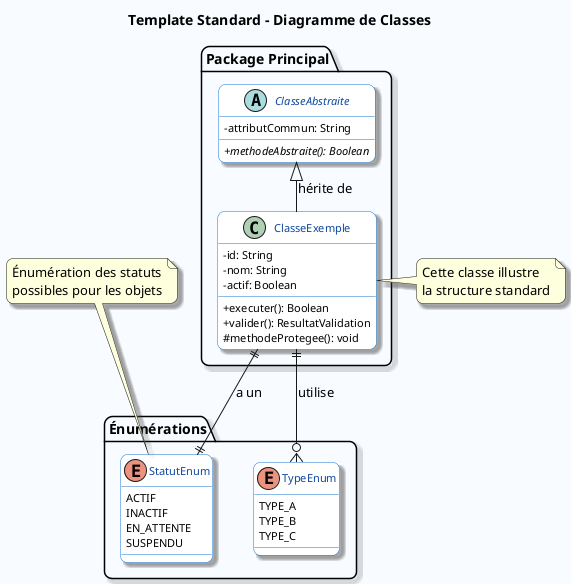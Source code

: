 @startuml TemplateStandardClasse
' ========================================
' TEMPLATE STANDARD DIAGRAMME DE CLASSE KYC
' Structure standardisée - NE PAS modifier les couleurs
' ========================================

' Configuration du style standard bleu
skinparam linetype polyline
skinparam backgroundColor #F8FBFF
skinparam classBackgroundColor #E3F2FD    ' OBLIGATOIRE: Bleu clair
skinparam classBorderColor #1976D2
skinparam classFontColor #0D47A1
skinparam classFontSize 12
skinparam classAttributeFontSize 11
skinparam classMethodFontSize 11
skinparam classAttributeIconSize 0
skinparam shadowing true
skinparam roundCorner 15
skinparam nodesep 40
skinparam ranksep 30

title Template Standard - Diagramme de Classes

' ========================================
' PACKAGES (SANS couleur de fond)
' Syntaxe: package "Nom" { ... }
' NE PAS ajouter de couleur: package "Nom" #XXXXXX { 
' ========================================

package "Package Principal" {
  class ClasseExemple {
    - id: String
    - nom: String
    - actif: Boolean
    + executer(): Boolean
    + valider(): ResultatValidation
    # methodeProtegee(): void
  }

  abstract class ClasseAbstraite {
    - attributCommun: String
    + {abstract} methodeAbstraite(): Boolean
  }
}

package "Énumérations" {
  enum StatutEnum {
    ACTIF
    INACTIF
    EN_ATTENTE
    SUSPENDU
  }

  enum TypeEnum {
    TYPE_A
    TYPE_B
    TYPE_C
  }
}

' ========================================
' RELATIONS
' ========================================
ClasseExemple ||--|| StatutEnum : "a un"
ClasseAbstraite <|-- ClasseExemple : "hérite de"
ClasseExemple ||--o{ TypeEnum : "utilise"

' ========================================
' NOTES ET DOCUMENTATION
' ========================================
note right of ClasseExemple
  Cette classe illustre
  la structure standard
end note

note top of StatutEnum
  Énumération des statuts
  possibles pour les objets
end note

' ========================================
' RÈGLES À RESPECTER :
'
' 1. Fond des classes : #E3F2FD (bleu clair) OBLIGATOIRE
' 2. Packages : SANS couleur de fond
' 3. Utiliser ce template pour tout nouveau diagramme
' 4. Vérifier avec: ./verifier_structure_classes.sh
' ========================================

@enduml
